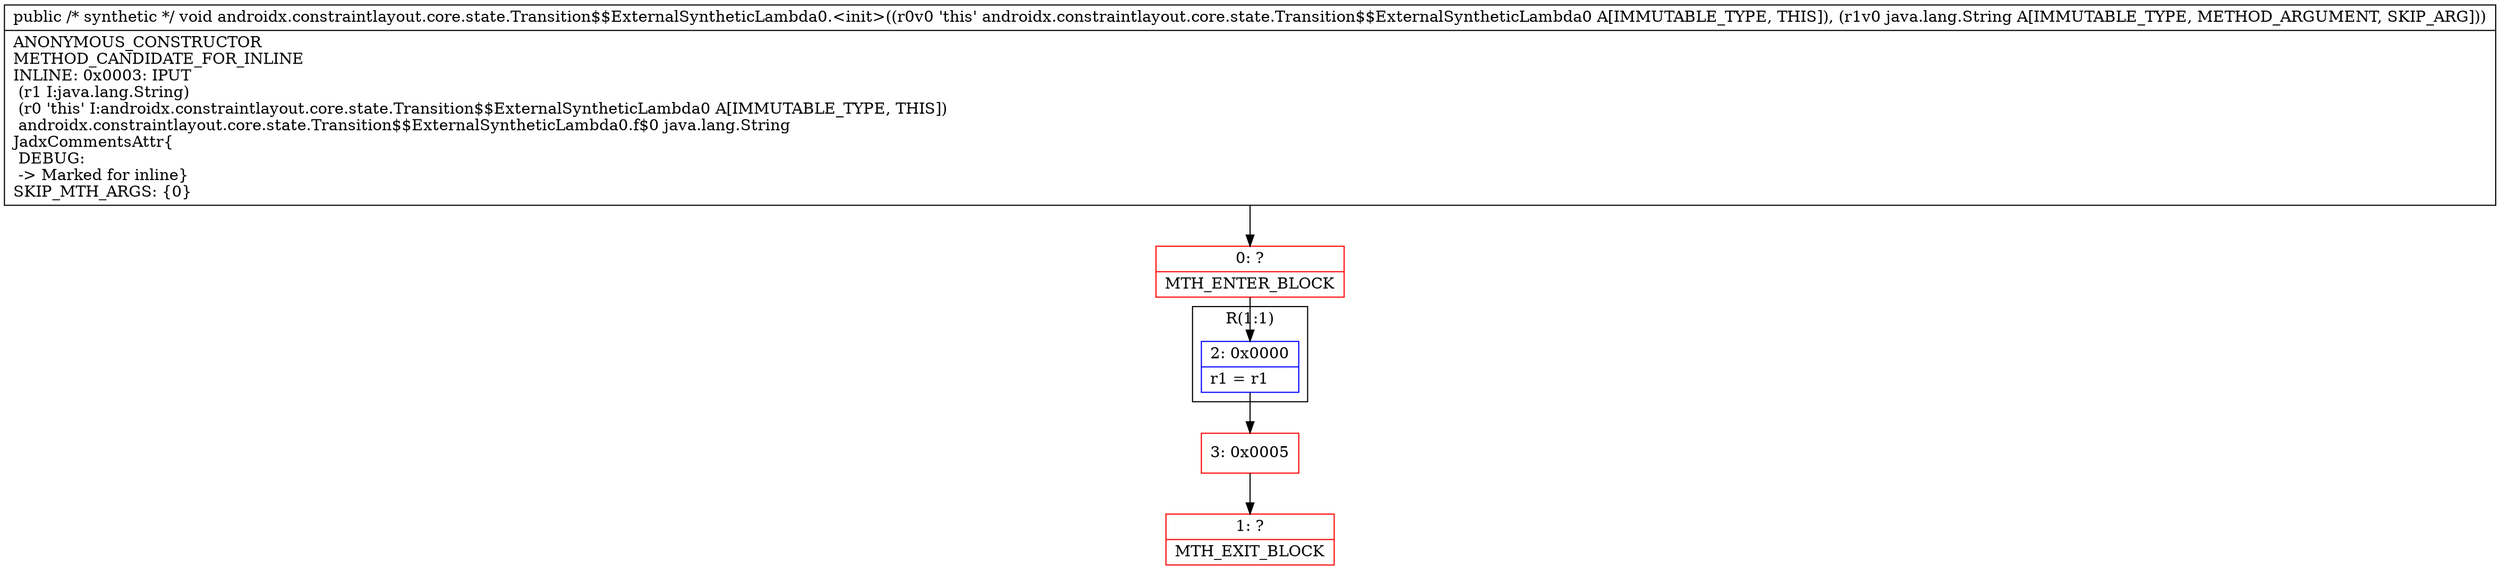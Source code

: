 digraph "CFG forandroidx.constraintlayout.core.state.Transition$$ExternalSyntheticLambda0.\<init\>(Ljava\/lang\/String;)V" {
subgraph cluster_Region_654731829 {
label = "R(1:1)";
node [shape=record,color=blue];
Node_2 [shape=record,label="{2\:\ 0x0000|r1 = r1\l}"];
}
Node_0 [shape=record,color=red,label="{0\:\ ?|MTH_ENTER_BLOCK\l}"];
Node_3 [shape=record,color=red,label="{3\:\ 0x0005}"];
Node_1 [shape=record,color=red,label="{1\:\ ?|MTH_EXIT_BLOCK\l}"];
MethodNode[shape=record,label="{public \/* synthetic *\/ void androidx.constraintlayout.core.state.Transition$$ExternalSyntheticLambda0.\<init\>((r0v0 'this' androidx.constraintlayout.core.state.Transition$$ExternalSyntheticLambda0 A[IMMUTABLE_TYPE, THIS]), (r1v0 java.lang.String A[IMMUTABLE_TYPE, METHOD_ARGUMENT, SKIP_ARG]))  | ANONYMOUS_CONSTRUCTOR\lMETHOD_CANDIDATE_FOR_INLINE\lINLINE: 0x0003: IPUT  \l  (r1 I:java.lang.String)\l  (r0 'this' I:androidx.constraintlayout.core.state.Transition$$ExternalSyntheticLambda0 A[IMMUTABLE_TYPE, THIS])\l androidx.constraintlayout.core.state.Transition$$ExternalSyntheticLambda0.f$0 java.lang.String\lJadxCommentsAttr\{\l DEBUG: \l \-\> Marked for inline\}\lSKIP_MTH_ARGS: \{0\}\l}"];
MethodNode -> Node_0;Node_2 -> Node_3;
Node_0 -> Node_2;
Node_3 -> Node_1;
}

